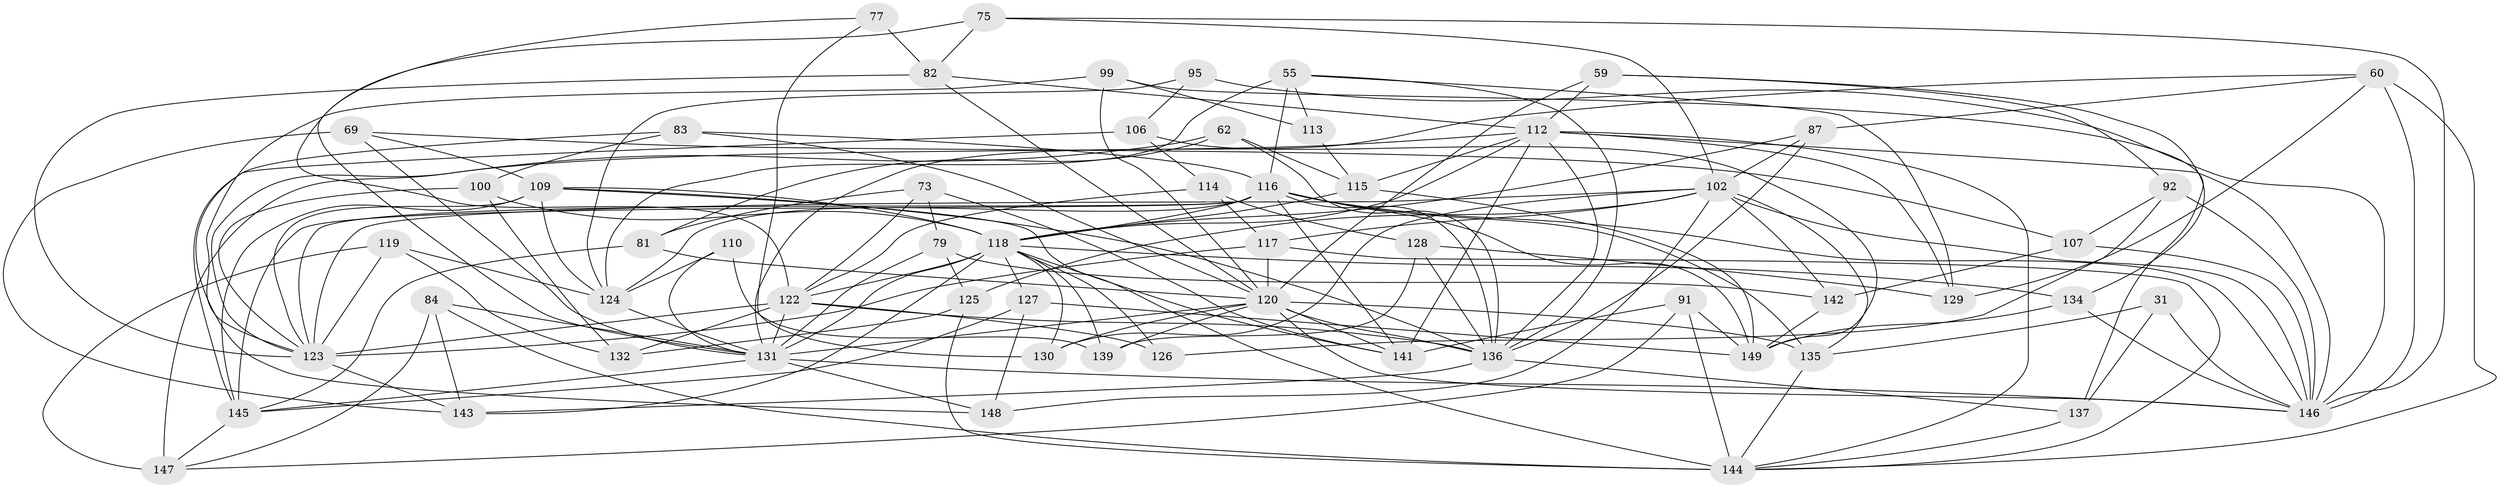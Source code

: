 // original degree distribution, {4: 1.0}
// Generated by graph-tools (version 1.1) at 2025/02/03/04/25 22:02:17]
// undirected, 59 vertices, 166 edges
graph export_dot {
graph [start="1"]
  node [color=gray90,style=filled];
  31;
  55 [super="+40"];
  59;
  60 [super="+36"];
  62;
  69;
  73;
  75;
  77;
  79;
  81;
  82 [super="+48"];
  83;
  84;
  87;
  91;
  92 [super="+29"];
  95;
  99;
  100;
  102 [super="+72+34+86"];
  106;
  107;
  109 [super="+97"];
  110;
  112 [super="+9+53+88"];
  113;
  114;
  115 [super="+70"];
  116 [super="+89+105"];
  117 [super="+96"];
  118 [super="+28+64+56"];
  119;
  120 [super="+11+94+37+42+51"];
  122 [super="+101"];
  123 [super="+80+63"];
  124 [super="+22+41+68"];
  125;
  126;
  127;
  128;
  129;
  130;
  131 [super="+98+71+121"];
  132;
  134 [super="+30"];
  135 [super="+108"];
  136 [super="+58+93+111"];
  137;
  139 [super="+104"];
  141 [super="+140+133"];
  142;
  143 [super="+50"];
  144 [super="+57+54"];
  145 [super="+5+65+78"];
  146 [super="+4+76+16+46+44"];
  147 [super="+103"];
  148;
  149 [super="+138"];
  31 -- 137;
  31 -- 135;
  31 -- 146 [weight=2];
  55 -- 129;
  55 -- 113 [weight=2];
  55 -- 124 [weight=2];
  55 -- 116 [weight=2];
  55 -- 136;
  59 -- 134;
  59 -- 92;
  59 -- 112;
  59 -- 120;
  60 -- 129;
  60 -- 146 [weight=2];
  60 -- 87;
  60 -- 144;
  60 -- 131;
  62 -- 81;
  62 -- 115;
  62 -- 123;
  62 -- 136;
  69 -- 107;
  69 -- 143;
  69 -- 109;
  69 -- 131;
  73 -- 81;
  73 -- 79;
  73 -- 141;
  73 -- 122;
  75 -- 82;
  75 -- 146;
  75 -- 102;
  75 -- 131;
  77 -- 82 [weight=2];
  77 -- 130;
  77 -- 122;
  79 -- 125;
  79 -- 142;
  79 -- 131;
  81 -- 120;
  81 -- 145;
  82 -- 112;
  82 -- 120;
  82 -- 123;
  83 -- 148;
  83 -- 100;
  83 -- 116;
  83 -- 120;
  84 -- 144;
  84 -- 147;
  84 -- 131;
  84 -- 143;
  87 -- 102;
  87 -- 118;
  87 -- 136;
  91 -- 144;
  91 -- 147;
  91 -- 141;
  91 -- 149;
  92 -- 126 [weight=2];
  92 -- 107;
  92 -- 146 [weight=2];
  95 -- 106;
  95 -- 146 [weight=2];
  95 -- 124;
  99 -- 113;
  99 -- 137;
  99 -- 120;
  99 -- 123;
  100 -- 132;
  100 -- 118;
  100 -- 123;
  102 -- 130;
  102 -- 125;
  102 -- 148;
  102 -- 117 [weight=2];
  102 -- 135;
  102 -- 123 [weight=2];
  102 -- 146;
  102 -- 142;
  106 -- 149;
  106 -- 114;
  106 -- 145;
  107 -- 142;
  107 -- 146;
  109 -- 144 [weight=2];
  109 -- 118 [weight=2];
  109 -- 136 [weight=2];
  109 -- 145 [weight=2];
  109 -- 124 [weight=2];
  109 -- 123;
  110 -- 139 [weight=2];
  110 -- 124;
  110 -- 131;
  112 -- 147 [weight=2];
  112 -- 146 [weight=2];
  112 -- 141 [weight=3];
  112 -- 129;
  112 -- 115 [weight=2];
  112 -- 118;
  112 -- 144;
  112 -- 136 [weight=4];
  113 -- 115;
  114 -- 128;
  114 -- 122;
  114 -- 117;
  115 -- 118;
  115 -- 149;
  116 -- 146;
  116 -- 145 [weight=2];
  116 -- 123 [weight=2];
  116 -- 141;
  116 -- 149;
  116 -- 118 [weight=3];
  116 -- 135;
  116 -- 136 [weight=3];
  116 -- 124;
  117 -- 144;
  117 -- 120;
  117 -- 123;
  118 -- 127;
  118 -- 126;
  118 -- 130;
  118 -- 131 [weight=4];
  118 -- 139 [weight=2];
  118 -- 141;
  118 -- 134;
  118 -- 143;
  118 -- 122;
  119 -- 132;
  119 -- 124;
  119 -- 147;
  119 -- 123;
  120 -- 139;
  120 -- 130;
  120 -- 131;
  120 -- 146;
  120 -- 141;
  120 -- 135 [weight=2];
  120 -- 136;
  122 -- 136 [weight=2];
  122 -- 131;
  122 -- 132;
  122 -- 123;
  122 -- 126;
  123 -- 143 [weight=2];
  124 -- 131 [weight=2];
  125 -- 132;
  125 -- 144;
  127 -- 148;
  127 -- 145;
  127 -- 149;
  128 -- 129;
  128 -- 139;
  128 -- 136;
  131 -- 145 [weight=2];
  131 -- 146;
  131 -- 148;
  134 -- 146 [weight=2];
  134 -- 149 [weight=2];
  135 -- 144;
  136 -- 143;
  136 -- 137;
  137 -- 144;
  142 -- 149;
  145 -- 147;
}
